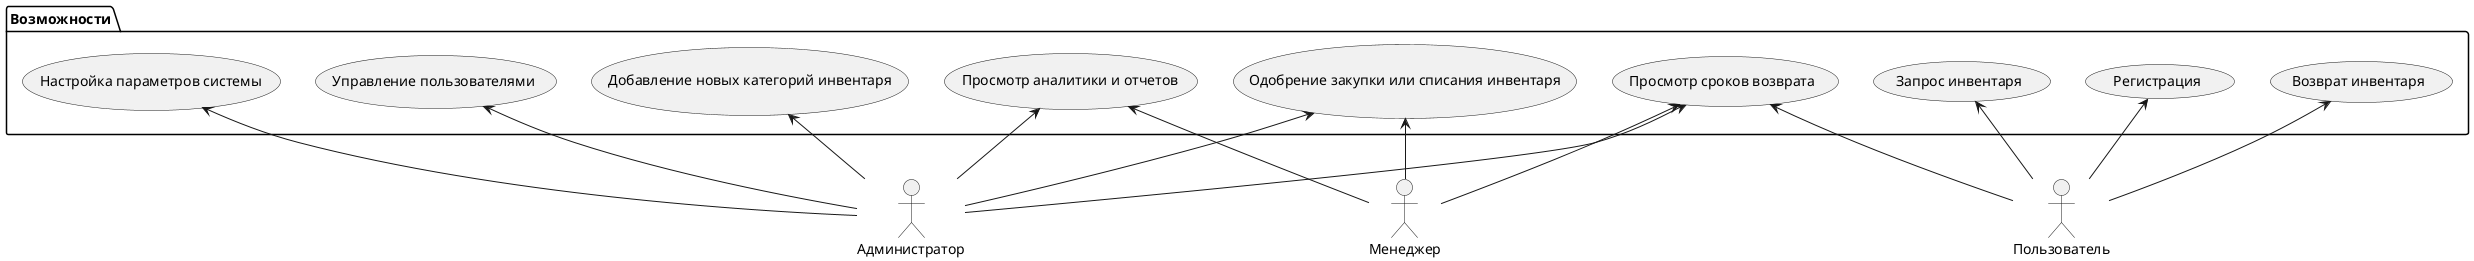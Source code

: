 ```plantuml
@startuml
skinparam monochrome true

actor "Пользователь" as User
actor "Администратор" as Admin
actor "Менеджер" as Manager

package "Возможности" {
  usecase "Добавление новых категорий инвентаря" as UC1
  usecase "Управление пользователями" as UC2
  usecase "Запрос инвентаря" as UC3
  usecase "Настройка параметров системы" as UC4
  usecase "Просмотр аналитики и отчетов" as UC5
  usecase "Просмотр сроков возврата" as UC6
  usecase "Возврат инвентаря" as UC7
  usecase "Регистрация" as UC8
  usecase "Одобрение закупки или списания инвентаря" as UC9
}

UC1 <-- Admin
UC2 <-- Admin
UC3 <-- User
UC4 <-- Admin
UC5 <-- Manager
UC5 <-- Admin
UC6 <-- Manager
UC6 <-- User
UC6 <-- Admin
UC7 <-- User
UC8 <-- User
UC9 <-- Admin
UC9 <-- Manager

@enduml
```